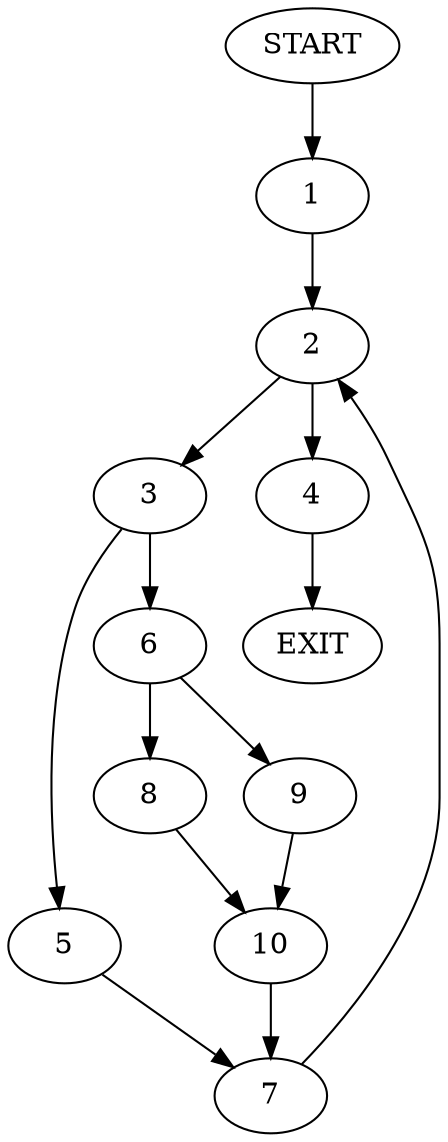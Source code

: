 digraph {
0 [label="START"]
11 [label="EXIT"]
0 -> 1
1 -> 2
2 -> 3
2 -> 4
3 -> 5
3 -> 6
4 -> 11
5 -> 7
6 -> 8
6 -> 9
7 -> 2
9 -> 10
8 -> 10
10 -> 7
}
